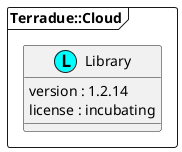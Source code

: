 @startuml
package "Terradue::Cloud" <<Frame>> {
  class "Library" as namespace_terradue_1_1_cloud << (L, cyan) >> [[../technology/packages/namespace_terradue_1_1_cloud.html]] {
     version : 1.2.14 
     license : incubating
  }
}
@enduml
